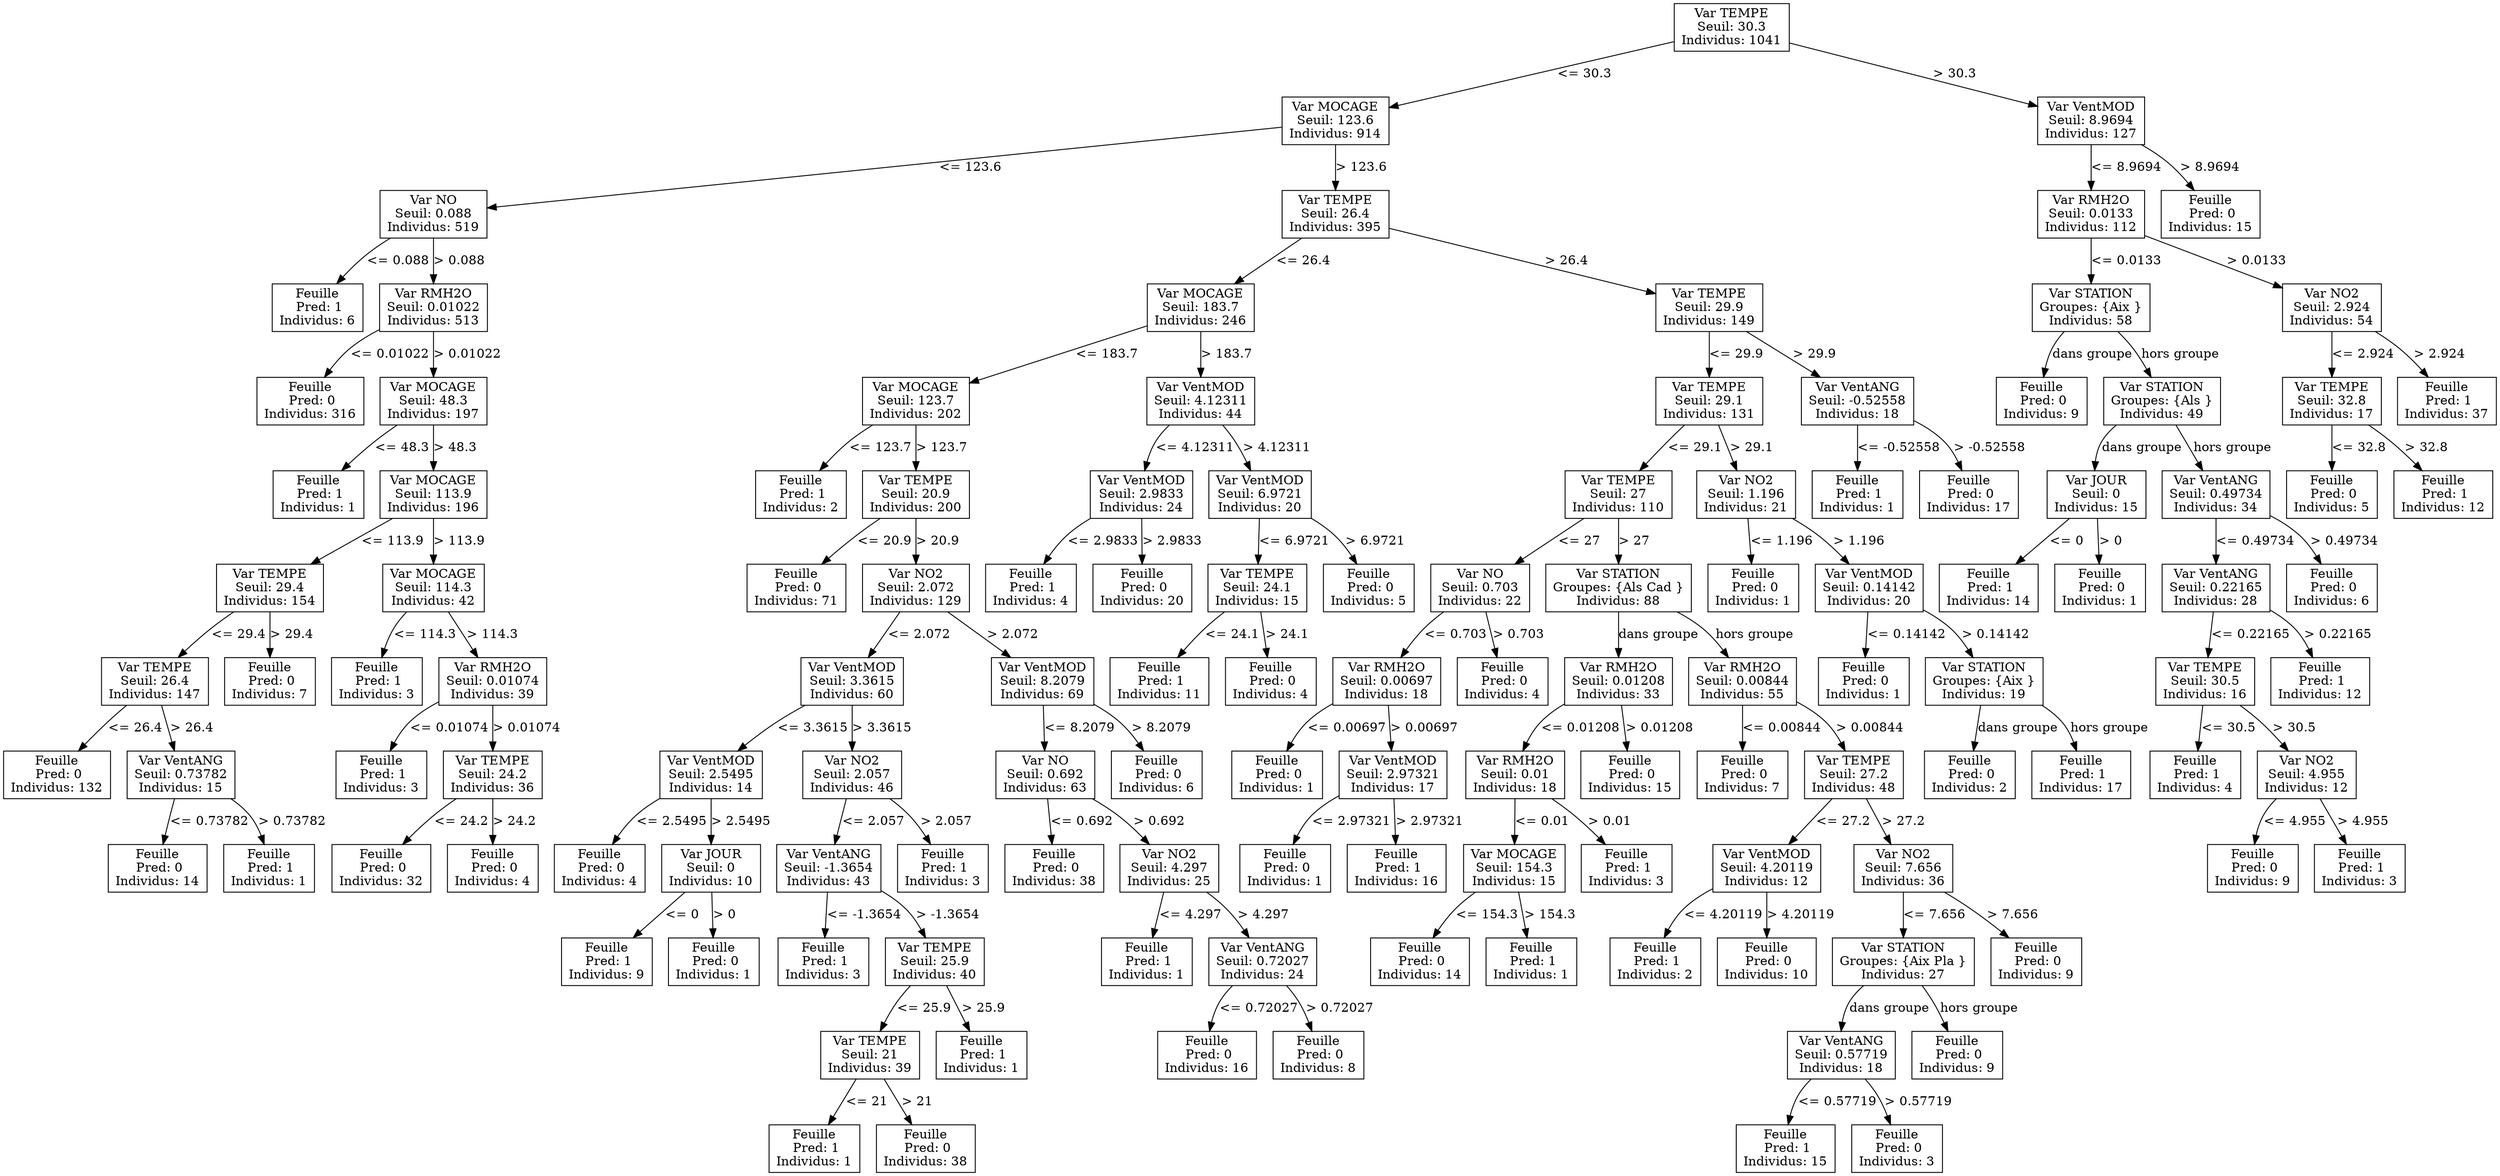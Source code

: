digraph Arbre {
  node [shape=box];
  0 [label="Var TEMPE\nSeuil: 30.3\nIndividus: 1041"];
  1 [label="Var MOCAGE\nSeuil: 123.6\nIndividus: 914"];
  2 [label="Var NO\nSeuil: 0.088\nIndividus: 519"];
  3 [label="Feuille\n Pred: 1\nIndividus: 6"];
  2 -> 3 [label="<= 0.088"];
  4 [label="Var RMH2O\nSeuil: 0.01022\nIndividus: 513"];
  5 [label="Feuille\n Pred: 0\nIndividus: 316"];
  4 -> 5 [label="<= 0.01022"];
  6 [label="Var MOCAGE\nSeuil: 48.3\nIndividus: 197"];
  7 [label="Feuille\n Pred: 1\nIndividus: 1"];
  6 -> 7 [label="<= 48.3"];
  8 [label="Var MOCAGE\nSeuil: 113.9\nIndividus: 196"];
  9 [label="Var TEMPE\nSeuil: 29.4\nIndividus: 154"];
  10 [label="Var TEMPE\nSeuil: 26.4\nIndividus: 147"];
  11 [label="Feuille\n Pred: 0\nIndividus: 132"];
  10 -> 11 [label="<= 26.4"];
  12 [label="Var VentANG\nSeuil: 0.73782\nIndividus: 15"];
  13 [label="Feuille\n Pred: 0\nIndividus: 14"];
  12 -> 13 [label="<= 0.73782"];
  14 [label="Feuille\n Pred: 1\nIndividus: 1"];
  12 -> 14 [label="> 0.73782"];
  10 -> 12 [label="> 26.4"];
  9 -> 10 [label="<= 29.4"];
  15 [label="Feuille\n Pred: 0\nIndividus: 7"];
  9 -> 15 [label="> 29.4"];
  8 -> 9 [label="<= 113.9"];
  16 [label="Var MOCAGE\nSeuil: 114.3\nIndividus: 42"];
  17 [label="Feuille\n Pred: 1\nIndividus: 3"];
  16 -> 17 [label="<= 114.3"];
  18 [label="Var RMH2O\nSeuil: 0.01074\nIndividus: 39"];
  19 [label="Feuille\n Pred: 1\nIndividus: 3"];
  18 -> 19 [label="<= 0.01074"];
  20 [label="Var TEMPE\nSeuil: 24.2\nIndividus: 36"];
  21 [label="Feuille\n Pred: 0\nIndividus: 32"];
  20 -> 21 [label="<= 24.2"];
  22 [label="Feuille\n Pred: 0\nIndividus: 4"];
  20 -> 22 [label="> 24.2"];
  18 -> 20 [label="> 0.01074"];
  16 -> 18 [label="> 114.3"];
  8 -> 16 [label="> 113.9"];
  6 -> 8 [label="> 48.3"];
  4 -> 6 [label="> 0.01022"];
  2 -> 4 [label="> 0.088"];
  1 -> 2 [label="<= 123.6"];
  23 [label="Var TEMPE\nSeuil: 26.4\nIndividus: 395"];
  24 [label="Var MOCAGE\nSeuil: 183.7\nIndividus: 246"];
  25 [label="Var MOCAGE\nSeuil: 123.7\nIndividus: 202"];
  26 [label="Feuille\n Pred: 1\nIndividus: 2"];
  25 -> 26 [label="<= 123.7"];
  27 [label="Var TEMPE\nSeuil: 20.9\nIndividus: 200"];
  28 [label="Feuille\n Pred: 0\nIndividus: 71"];
  27 -> 28 [label="<= 20.9"];
  29 [label="Var NO2\nSeuil: 2.072\nIndividus: 129"];
  30 [label="Var VentMOD\nSeuil: 3.3615\nIndividus: 60"];
  31 [label="Var VentMOD\nSeuil: 2.5495\nIndividus: 14"];
  32 [label="Feuille\n Pred: 0\nIndividus: 4"];
  31 -> 32 [label="<= 2.5495"];
  33 [label="Var JOUR\nSeuil: 0\nIndividus: 10"];
  34 [label="Feuille\n Pred: 1\nIndividus: 9"];
  33 -> 34 [label="<= 0"];
  35 [label="Feuille\n Pred: 0\nIndividus: 1"];
  33 -> 35 [label="> 0"];
  31 -> 33 [label="> 2.5495"];
  30 -> 31 [label="<= 3.3615"];
  36 [label="Var NO2\nSeuil: 2.057\nIndividus: 46"];
  37 [label="Var VentANG\nSeuil: -1.3654\nIndividus: 43"];
  38 [label="Feuille\n Pred: 1\nIndividus: 3"];
  37 -> 38 [label="<= -1.3654"];
  39 [label="Var TEMPE\nSeuil: 25.9\nIndividus: 40"];
  40 [label="Var TEMPE\nSeuil: 21\nIndividus: 39"];
  41 [label="Feuille\n Pred: 1\nIndividus: 1"];
  40 -> 41 [label="<= 21"];
  42 [label="Feuille\n Pred: 0\nIndividus: 38"];
  40 -> 42 [label="> 21"];
  39 -> 40 [label="<= 25.9"];
  43 [label="Feuille\n Pred: 1\nIndividus: 1"];
  39 -> 43 [label="> 25.9"];
  37 -> 39 [label="> -1.3654"];
  36 -> 37 [label="<= 2.057"];
  44 [label="Feuille\n Pred: 1\nIndividus: 3"];
  36 -> 44 [label="> 2.057"];
  30 -> 36 [label="> 3.3615"];
  29 -> 30 [label="<= 2.072"];
  45 [label="Var VentMOD\nSeuil: 8.2079\nIndividus: 69"];
  46 [label="Var NO\nSeuil: 0.692\nIndividus: 63"];
  47 [label="Feuille\n Pred: 0\nIndividus: 38"];
  46 -> 47 [label="<= 0.692"];
  48 [label="Var NO2\nSeuil: 4.297\nIndividus: 25"];
  49 [label="Feuille\n Pred: 1\nIndividus: 1"];
  48 -> 49 [label="<= 4.297"];
  50 [label="Var VentANG\nSeuil: 0.72027\nIndividus: 24"];
  51 [label="Feuille\n Pred: 0\nIndividus: 16"];
  50 -> 51 [label="<= 0.72027"];
  52 [label="Feuille\n Pred: 0\nIndividus: 8"];
  50 -> 52 [label="> 0.72027"];
  48 -> 50 [label="> 4.297"];
  46 -> 48 [label="> 0.692"];
  45 -> 46 [label="<= 8.2079"];
  53 [label="Feuille\n Pred: 0\nIndividus: 6"];
  45 -> 53 [label="> 8.2079"];
  29 -> 45 [label="> 2.072"];
  27 -> 29 [label="> 20.9"];
  25 -> 27 [label="> 123.7"];
  24 -> 25 [label="<= 183.7"];
  54 [label="Var VentMOD\nSeuil: 4.12311\nIndividus: 44"];
  55 [label="Var VentMOD\nSeuil: 2.9833\nIndividus: 24"];
  56 [label="Feuille\n Pred: 1\nIndividus: 4"];
  55 -> 56 [label="<= 2.9833"];
  57 [label="Feuille\n Pred: 0\nIndividus: 20"];
  55 -> 57 [label="> 2.9833"];
  54 -> 55 [label="<= 4.12311"];
  58 [label="Var VentMOD\nSeuil: 6.9721\nIndividus: 20"];
  59 [label="Var TEMPE\nSeuil: 24.1\nIndividus: 15"];
  60 [label="Feuille\n Pred: 1\nIndividus: 11"];
  59 -> 60 [label="<= 24.1"];
  61 [label="Feuille\n Pred: 0\nIndividus: 4"];
  59 -> 61 [label="> 24.1"];
  58 -> 59 [label="<= 6.9721"];
  62 [label="Feuille\n Pred: 0\nIndividus: 5"];
  58 -> 62 [label="> 6.9721"];
  54 -> 58 [label="> 4.12311"];
  24 -> 54 [label="> 183.7"];
  23 -> 24 [label="<= 26.4"];
  63 [label="Var TEMPE\nSeuil: 29.9\nIndividus: 149"];
  64 [label="Var TEMPE\nSeuil: 29.1\nIndividus: 131"];
  65 [label="Var TEMPE\nSeuil: 27\nIndividus: 110"];
  66 [label="Var NO\nSeuil: 0.703\nIndividus: 22"];
  67 [label="Var RMH2O\nSeuil: 0.00697\nIndividus: 18"];
  68 [label="Feuille\n Pred: 0\nIndividus: 1"];
  67 -> 68 [label="<= 0.00697"];
  69 [label="Var VentMOD\nSeuil: 2.97321\nIndividus: 17"];
  70 [label="Feuille\n Pred: 0\nIndividus: 1"];
  69 -> 70 [label="<= 2.97321"];
  71 [label="Feuille\n Pred: 1\nIndividus: 16"];
  69 -> 71 [label="> 2.97321"];
  67 -> 69 [label="> 0.00697"];
  66 -> 67 [label="<= 0.703"];
  72 [label="Feuille\n Pred: 0\nIndividus: 4"];
  66 -> 72 [label="> 0.703"];
  65 -> 66 [label="<= 27"];
  73 [label="Var STATION\nGroupes: {Als Cad }\nIndividus: 88"];
  74 [label="Var RMH2O\nSeuil: 0.01208\nIndividus: 33"];
  75 [label="Var RMH2O\nSeuil: 0.01\nIndividus: 18"];
  76 [label="Var MOCAGE\nSeuil: 154.3\nIndividus: 15"];
  77 [label="Feuille\n Pred: 0\nIndividus: 14"];
  76 -> 77 [label="<= 154.3"];
  78 [label="Feuille\n Pred: 1\nIndividus: 1"];
  76 -> 78 [label="> 154.3"];
  75 -> 76 [label="<= 0.01"];
  79 [label="Feuille\n Pred: 1\nIndividus: 3"];
  75 -> 79 [label="> 0.01"];
  74 -> 75 [label="<= 0.01208"];
  80 [label="Feuille\n Pred: 0\nIndividus: 15"];
  74 -> 80 [label="> 0.01208"];
  73 -> 74 [label="dans groupe"];
  81 [label="Var RMH2O\nSeuil: 0.00844\nIndividus: 55"];
  82 [label="Feuille\n Pred: 0\nIndividus: 7"];
  81 -> 82 [label="<= 0.00844"];
  83 [label="Var TEMPE\nSeuil: 27.2\nIndividus: 48"];
  84 [label="Var VentMOD\nSeuil: 4.20119\nIndividus: 12"];
  85 [label="Feuille\n Pred: 1\nIndividus: 2"];
  84 -> 85 [label="<= 4.20119"];
  86 [label="Feuille\n Pred: 0\nIndividus: 10"];
  84 -> 86 [label="> 4.20119"];
  83 -> 84 [label="<= 27.2"];
  87 [label="Var NO2\nSeuil: 7.656\nIndividus: 36"];
  88 [label="Var STATION\nGroupes: {Aix Pla }\nIndividus: 27"];
  89 [label="Var VentANG\nSeuil: 0.57719\nIndividus: 18"];
  90 [label="Feuille\n Pred: 1\nIndividus: 15"];
  89 -> 90 [label="<= 0.57719"];
  91 [label="Feuille\n Pred: 0\nIndividus: 3"];
  89 -> 91 [label="> 0.57719"];
  88 -> 89 [label="dans groupe"];
  92 [label="Feuille\n Pred: 0\nIndividus: 9"];
  88 -> 92 [label="hors groupe"];
  87 -> 88 [label="<= 7.656"];
  93 [label="Feuille\n Pred: 0\nIndividus: 9"];
  87 -> 93 [label="> 7.656"];
  83 -> 87 [label="> 27.2"];
  81 -> 83 [label="> 0.00844"];
  73 -> 81 [label="hors groupe"];
  65 -> 73 [label="> 27"];
  64 -> 65 [label="<= 29.1"];
  94 [label="Var NO2\nSeuil: 1.196\nIndividus: 21"];
  95 [label="Feuille\n Pred: 0\nIndividus: 1"];
  94 -> 95 [label="<= 1.196"];
  96 [label="Var VentMOD\nSeuil: 0.14142\nIndividus: 20"];
  97 [label="Feuille\n Pred: 0\nIndividus: 1"];
  96 -> 97 [label="<= 0.14142"];
  98 [label="Var STATION\nGroupes: {Aix }\nIndividus: 19"];
  99 [label="Feuille\n Pred: 0\nIndividus: 2"];
  98 -> 99 [label="dans groupe"];
  100 [label="Feuille\n Pred: 1\nIndividus: 17"];
  98 -> 100 [label="hors groupe"];
  96 -> 98 [label="> 0.14142"];
  94 -> 96 [label="> 1.196"];
  64 -> 94 [label="> 29.1"];
  63 -> 64 [label="<= 29.9"];
  101 [label="Var VentANG\nSeuil: -0.52558\nIndividus: 18"];
  102 [label="Feuille\n Pred: 1\nIndividus: 1"];
  101 -> 102 [label="<= -0.52558"];
  103 [label="Feuille\n Pred: 0\nIndividus: 17"];
  101 -> 103 [label="> -0.52558"];
  63 -> 101 [label="> 29.9"];
  23 -> 63 [label="> 26.4"];
  1 -> 23 [label="> 123.6"];
  0 -> 1 [label="<= 30.3"];
  104 [label="Var VentMOD\nSeuil: 8.9694\nIndividus: 127"];
  105 [label="Var RMH2O\nSeuil: 0.0133\nIndividus: 112"];
  106 [label="Var STATION\nGroupes: {Aix }\nIndividus: 58"];
  107 [label="Feuille\n Pred: 0\nIndividus: 9"];
  106 -> 107 [label="dans groupe"];
  108 [label="Var STATION\nGroupes: {Als }\nIndividus: 49"];
  109 [label="Var JOUR\nSeuil: 0\nIndividus: 15"];
  110 [label="Feuille\n Pred: 1\nIndividus: 14"];
  109 -> 110 [label="<= 0"];
  111 [label="Feuille\n Pred: 0\nIndividus: 1"];
  109 -> 111 [label="> 0"];
  108 -> 109 [label="dans groupe"];
  112 [label="Var VentANG\nSeuil: 0.49734\nIndividus: 34"];
  113 [label="Var VentANG\nSeuil: 0.22165\nIndividus: 28"];
  114 [label="Var TEMPE\nSeuil: 30.5\nIndividus: 16"];
  115 [label="Feuille\n Pred: 1\nIndividus: 4"];
  114 -> 115 [label="<= 30.5"];
  116 [label="Var NO2\nSeuil: 4.955\nIndividus: 12"];
  117 [label="Feuille\n Pred: 0\nIndividus: 9"];
  116 -> 117 [label="<= 4.955"];
  118 [label="Feuille\n Pred: 1\nIndividus: 3"];
  116 -> 118 [label="> 4.955"];
  114 -> 116 [label="> 30.5"];
  113 -> 114 [label="<= 0.22165"];
  119 [label="Feuille\n Pred: 1\nIndividus: 12"];
  113 -> 119 [label="> 0.22165"];
  112 -> 113 [label="<= 0.49734"];
  120 [label="Feuille\n Pred: 0\nIndividus: 6"];
  112 -> 120 [label="> 0.49734"];
  108 -> 112 [label="hors groupe"];
  106 -> 108 [label="hors groupe"];
  105 -> 106 [label="<= 0.0133"];
  121 [label="Var NO2\nSeuil: 2.924\nIndividus: 54"];
  122 [label="Var TEMPE\nSeuil: 32.8\nIndividus: 17"];
  123 [label="Feuille\n Pred: 0\nIndividus: 5"];
  122 -> 123 [label="<= 32.8"];
  124 [label="Feuille\n Pred: 1\nIndividus: 12"];
  122 -> 124 [label="> 32.8"];
  121 -> 122 [label="<= 2.924"];
  125 [label="Feuille\n Pred: 1\nIndividus: 37"];
  121 -> 125 [label="> 2.924"];
  105 -> 121 [label="> 0.0133"];
  104 -> 105 [label="<= 8.9694"];
  126 [label="Feuille\n Pred: 0\nIndividus: 15"];
  104 -> 126 [label="> 8.9694"];
  0 -> 104 [label="> 30.3"];
}
